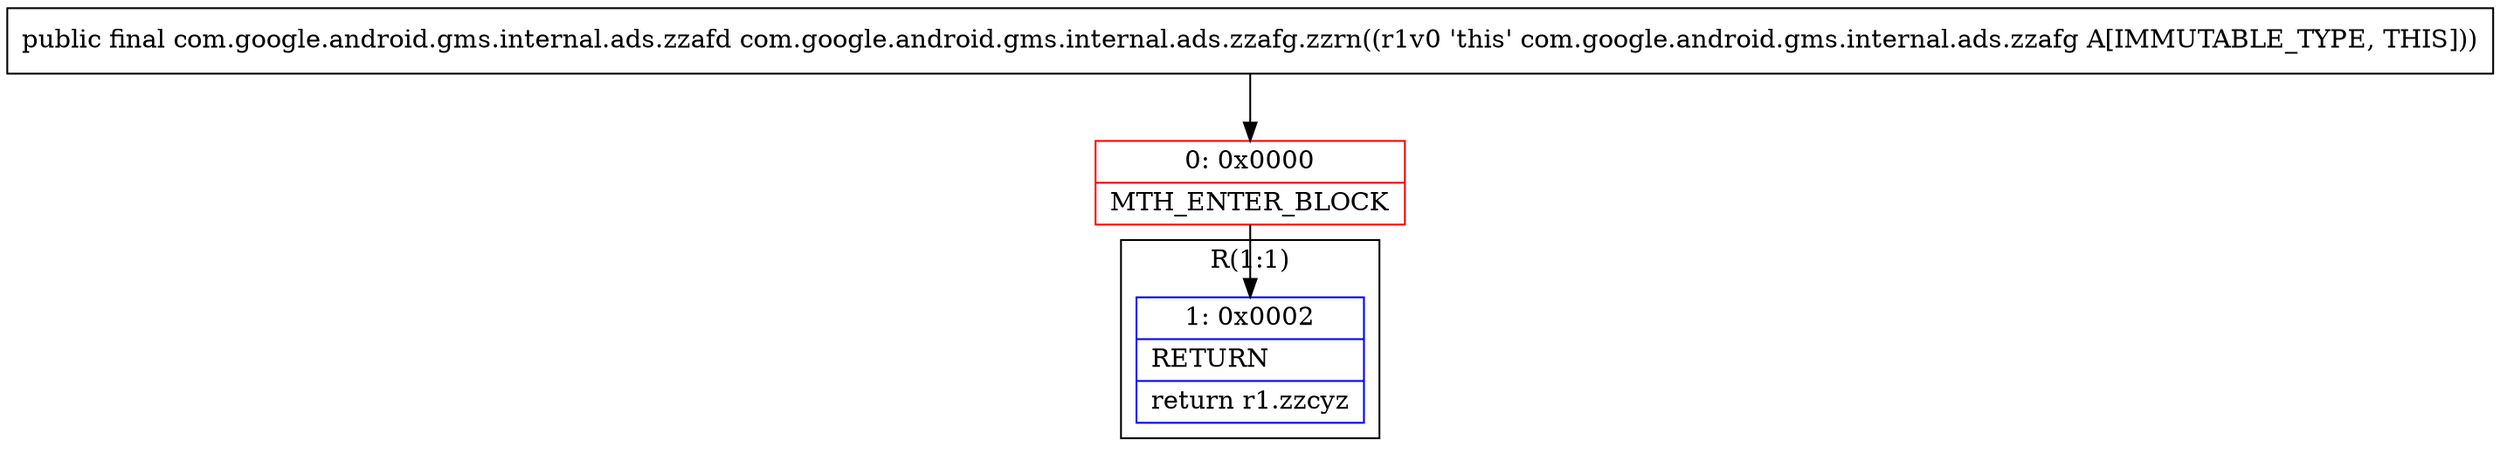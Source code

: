 digraph "CFG forcom.google.android.gms.internal.ads.zzafg.zzrn()Lcom\/google\/android\/gms\/internal\/ads\/zzafd;" {
subgraph cluster_Region_1909260274 {
label = "R(1:1)";
node [shape=record,color=blue];
Node_1 [shape=record,label="{1\:\ 0x0002|RETURN\l|return r1.zzcyz\l}"];
}
Node_0 [shape=record,color=red,label="{0\:\ 0x0000|MTH_ENTER_BLOCK\l}"];
MethodNode[shape=record,label="{public final com.google.android.gms.internal.ads.zzafd com.google.android.gms.internal.ads.zzafg.zzrn((r1v0 'this' com.google.android.gms.internal.ads.zzafg A[IMMUTABLE_TYPE, THIS])) }"];
MethodNode -> Node_0;
Node_0 -> Node_1;
}

